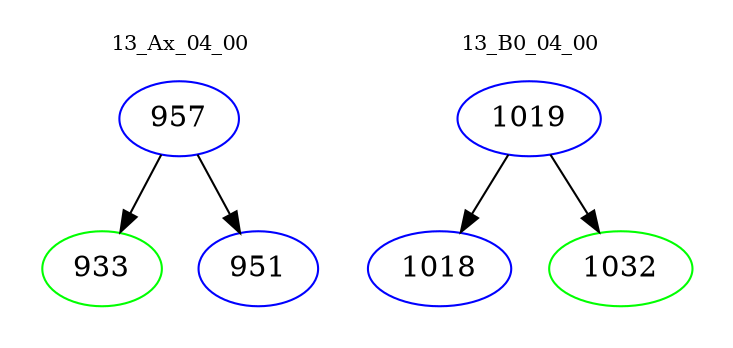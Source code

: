 digraph{
subgraph cluster_0 {
color = white
label = "13_Ax_04_00";
fontsize=10;
T0_957 [label="957", color="blue"]
T0_957 -> T0_933 [color="black"]
T0_933 [label="933", color="green"]
T0_957 -> T0_951 [color="black"]
T0_951 [label="951", color="blue"]
}
subgraph cluster_1 {
color = white
label = "13_B0_04_00";
fontsize=10;
T1_1019 [label="1019", color="blue"]
T1_1019 -> T1_1018 [color="black"]
T1_1018 [label="1018", color="blue"]
T1_1019 -> T1_1032 [color="black"]
T1_1032 [label="1032", color="green"]
}
}
